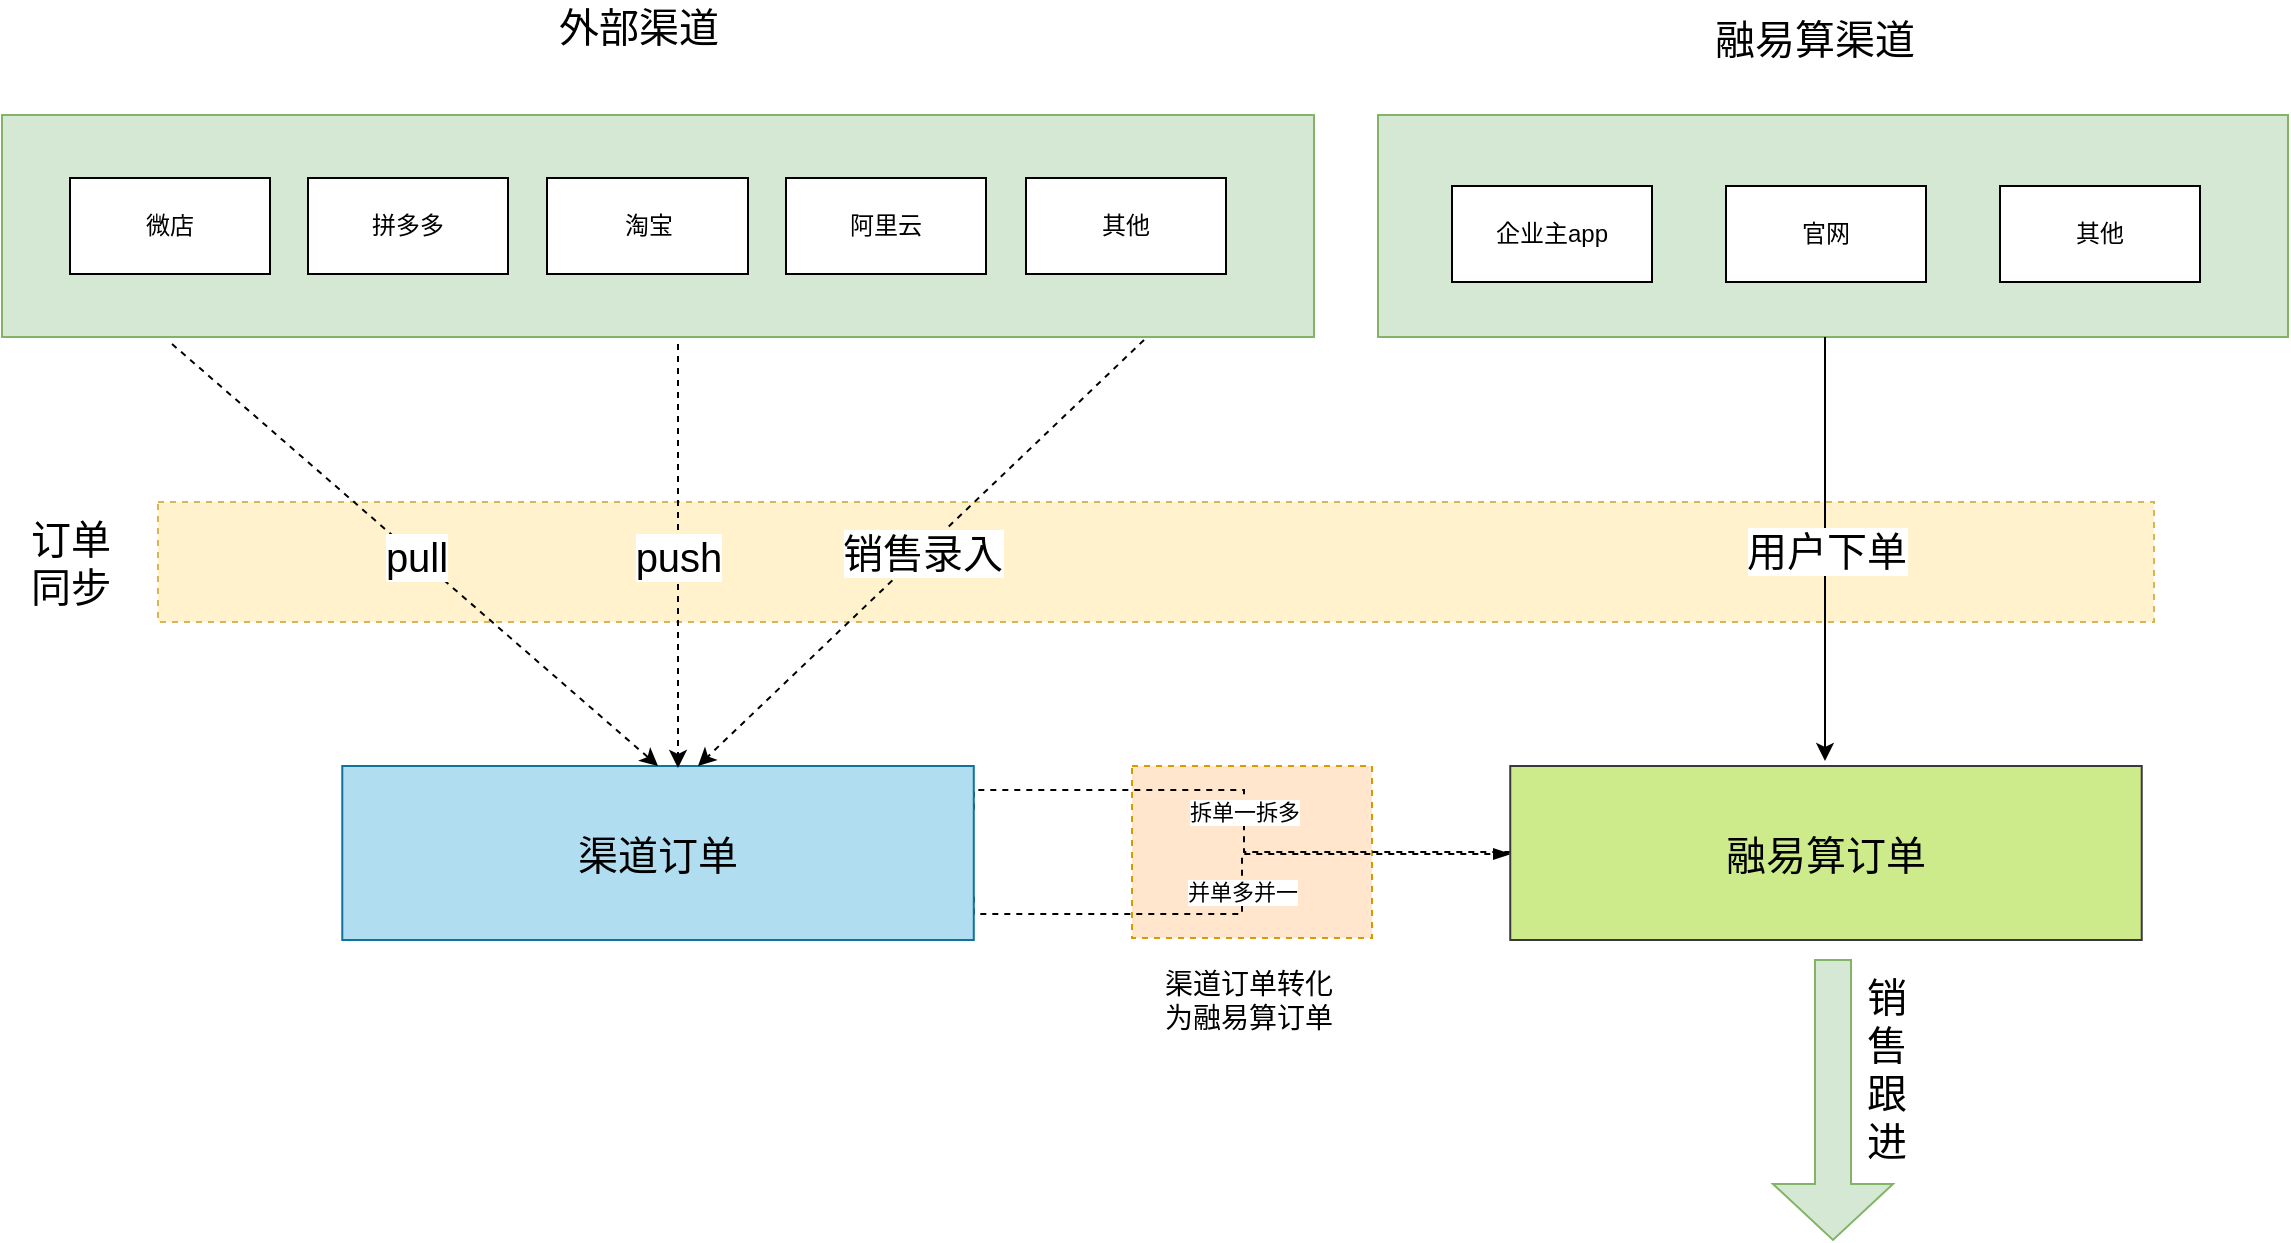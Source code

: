 <mxfile version="14.1.8" type="github">
  <diagram id="Wc-KlJpiXTT7ANUVL1O2" name="第 1 页">
    <mxGraphModel dx="2475" dy="861" grid="0" gridSize="10" guides="1" tooltips="1" connect="1" arrows="1" fold="1" page="0" pageScale="1" pageWidth="827" pageHeight="1169" math="0" shadow="0">
      <root>
        <mxCell id="0" />
        <mxCell id="1" parent="0" />
        <mxCell id="DArMAvbHiKXC-84_z5ol-40" value="" style="rounded=0;whiteSpace=wrap;html=1;dashed=1;fillColor=#ffe6cc;strokeColor=#d79b00;" vertex="1" parent="1">
          <mxGeometry x="163" y="438" width="120" height="86" as="geometry" />
        </mxCell>
        <mxCell id="DArMAvbHiKXC-84_z5ol-33" value="" style="rounded=0;whiteSpace=wrap;html=1;dashed=1;fillColor=#fff2cc;strokeColor=#d6b656;" vertex="1" parent="1">
          <mxGeometry x="-323.99" y="306" width="997.99" height="60" as="geometry" />
        </mxCell>
        <mxCell id="DArMAvbHiKXC-84_z5ol-8" value="" style="rounded=0;whiteSpace=wrap;html=1;fillColor=#d5e8d4;strokeColor=#82b366;" vertex="1" parent="1">
          <mxGeometry x="-402" y="112.5" width="656" height="111" as="geometry" />
        </mxCell>
        <mxCell id="DArMAvbHiKXC-84_z5ol-1" value="微店" style="rounded=0;whiteSpace=wrap;html=1;" vertex="1" parent="1">
          <mxGeometry x="-368" y="144" width="100" height="48" as="geometry" />
        </mxCell>
        <mxCell id="DArMAvbHiKXC-84_z5ol-2" value="拼多多" style="rounded=0;whiteSpace=wrap;html=1;" vertex="1" parent="1">
          <mxGeometry x="-249" y="144" width="100" height="48" as="geometry" />
        </mxCell>
        <mxCell id="DArMAvbHiKXC-84_z5ol-3" value="淘宝" style="rounded=0;whiteSpace=wrap;html=1;" vertex="1" parent="1">
          <mxGeometry x="-129.5" y="144" width="100.5" height="48" as="geometry" />
        </mxCell>
        <mxCell id="DArMAvbHiKXC-84_z5ol-6" value="阿里云" style="rounded=0;whiteSpace=wrap;html=1;" vertex="1" parent="1">
          <mxGeometry x="-10" y="144" width="100" height="48" as="geometry" />
        </mxCell>
        <mxCell id="DArMAvbHiKXC-84_z5ol-7" value="其他" style="rounded=0;whiteSpace=wrap;html=1;" vertex="1" parent="1">
          <mxGeometry x="110" y="144" width="100" height="48" as="geometry" />
        </mxCell>
        <mxCell id="DArMAvbHiKXC-84_z5ol-9" value="&lt;font style=&quot;font-size: 20px&quot;&gt;外部渠道&lt;/font&gt;" style="text;html=1;align=center;verticalAlign=middle;resizable=0;points=[];autosize=1;" vertex="1" parent="1">
          <mxGeometry x="-129" y="57" width="90" height="21" as="geometry" />
        </mxCell>
        <mxCell id="DArMAvbHiKXC-84_z5ol-12" value="" style="rounded=0;whiteSpace=wrap;html=1;fillColor=#d5e8d4;strokeColor=#82b366;" vertex="1" parent="1">
          <mxGeometry x="286" y="112.5" width="455" height="111" as="geometry" />
        </mxCell>
        <mxCell id="DArMAvbHiKXC-84_z5ol-13" value="企业主app" style="rounded=0;whiteSpace=wrap;html=1;" vertex="1" parent="1">
          <mxGeometry x="323" y="148" width="100" height="48" as="geometry" />
        </mxCell>
        <mxCell id="DArMAvbHiKXC-84_z5ol-14" value="官网" style="rounded=0;whiteSpace=wrap;html=1;" vertex="1" parent="1">
          <mxGeometry x="460" y="148" width="100" height="48" as="geometry" />
        </mxCell>
        <mxCell id="DArMAvbHiKXC-84_z5ol-15" value="其他" style="rounded=0;whiteSpace=wrap;html=1;" vertex="1" parent="1">
          <mxGeometry x="597" y="148" width="100" height="48" as="geometry" />
        </mxCell>
        <mxCell id="DArMAvbHiKXC-84_z5ol-16" value="&lt;font style=&quot;font-size: 20px&quot;&gt;融易算渠道&lt;/font&gt;" style="text;html=1;align=center;verticalAlign=middle;resizable=0;points=[];autosize=1;" vertex="1" parent="1">
          <mxGeometry x="449" y="63" width="110" height="21" as="geometry" />
        </mxCell>
        <mxCell id="DArMAvbHiKXC-84_z5ol-36" value="拆单一拆多" style="edgeStyle=orthogonalEdgeStyle;rounded=0;orthogonalLoop=1;jettySize=auto;html=1;exitX=1;exitY=0.25;exitDx=0;exitDy=0;dashed=1;endArrow=none;endFill=0;" edge="1" parent="1" source="DArMAvbHiKXC-84_z5ol-17">
          <mxGeometry relative="1" as="geometry">
            <mxPoint x="354" y="481" as="targetPoint" />
            <Array as="points">
              <mxPoint x="84" y="450" />
              <mxPoint x="219" y="450" />
              <mxPoint x="219" y="481" />
            </Array>
          </mxGeometry>
        </mxCell>
        <mxCell id="DArMAvbHiKXC-84_z5ol-39" value="并单多并一" style="edgeStyle=orthogonalEdgeStyle;rounded=0;orthogonalLoop=1;jettySize=auto;html=1;exitX=1;exitY=0.75;exitDx=0;exitDy=0;dashed=1;endArrow=blockThin;endFill=1;" edge="1" parent="1" source="DArMAvbHiKXC-84_z5ol-17" target="DArMAvbHiKXC-84_z5ol-18">
          <mxGeometry relative="1" as="geometry">
            <Array as="points">
              <mxPoint x="84" y="512" />
              <mxPoint x="218" y="512" />
              <mxPoint x="218" y="482" />
            </Array>
          </mxGeometry>
        </mxCell>
        <mxCell id="DArMAvbHiKXC-84_z5ol-17" value="&lt;font style=&quot;font-size: 20px&quot;&gt;渠道订单&lt;/font&gt;" style="rounded=0;whiteSpace=wrap;html=1;fillColor=#b1ddf0;strokeColor=#10739e;" vertex="1" parent="1">
          <mxGeometry x="-231.86" y="438" width="315.75" height="87" as="geometry" />
        </mxCell>
        <mxCell id="DArMAvbHiKXC-84_z5ol-18" value="&lt;font style=&quot;font-size: 20px&quot;&gt;融易算订单&lt;/font&gt;" style="rounded=0;whiteSpace=wrap;html=1;fillColor=#cdeb8b;strokeColor=#36393d;" vertex="1" parent="1">
          <mxGeometry x="352.12" y="438" width="315.75" height="87" as="geometry" />
        </mxCell>
        <mxCell id="DArMAvbHiKXC-84_z5ol-28" value="&lt;font style=&quot;font-size: 20px&quot;&gt;pull&lt;/font&gt;" style="endArrow=classic;html=1;entryX=0.5;entryY=0;entryDx=0;entryDy=0;dashed=1;" edge="1" parent="1" target="DArMAvbHiKXC-84_z5ol-17">
          <mxGeometry width="50" height="50" relative="1" as="geometry">
            <mxPoint x="-317" y="227" as="sourcePoint" />
            <mxPoint x="-261" y="232" as="targetPoint" />
          </mxGeometry>
        </mxCell>
        <mxCell id="DArMAvbHiKXC-84_z5ol-30" value="&lt;font style=&quot;font-size: 20px&quot;&gt;push&lt;/font&gt;" style="endArrow=classic;html=1;dashed=1;" edge="1" parent="1">
          <mxGeometry width="50" height="50" relative="1" as="geometry">
            <mxPoint x="-64" y="227" as="sourcePoint" />
            <mxPoint x="-64" y="439" as="targetPoint" />
          </mxGeometry>
        </mxCell>
        <mxCell id="DArMAvbHiKXC-84_z5ol-31" value="&lt;span style=&quot;font-size: 20px&quot;&gt;销售录入&lt;/span&gt;" style="endArrow=classic;html=1;dashed=1;" edge="1" parent="1">
          <mxGeometry width="50" height="50" relative="1" as="geometry">
            <mxPoint x="169" y="225" as="sourcePoint" />
            <mxPoint x="-54" y="438" as="targetPoint" />
          </mxGeometry>
        </mxCell>
        <mxCell id="DArMAvbHiKXC-84_z5ol-32" value="&lt;font style=&quot;font-size: 20px&quot;&gt;用户下单&lt;/font&gt;" style="endArrow=classic;html=1;" edge="1" parent="1">
          <mxGeometry width="50" height="50" relative="1" as="geometry">
            <mxPoint x="509.5" y="223.5" as="sourcePoint" />
            <mxPoint x="509.5" y="435.5" as="targetPoint" />
          </mxGeometry>
        </mxCell>
        <mxCell id="DArMAvbHiKXC-84_z5ol-34" value="&lt;font style=&quot;font-size: 20px&quot;&gt;订单&lt;br&gt;同步&lt;/font&gt;" style="text;html=1;align=center;verticalAlign=middle;resizable=0;points=[];autosize=1;" vertex="1" parent="1">
          <mxGeometry x="-393" y="317" width="50" height="38" as="geometry" />
        </mxCell>
        <mxCell id="DArMAvbHiKXC-84_z5ol-41" value="&lt;font style=&quot;font-size: 14px&quot;&gt;渠道订单转化&lt;br&gt;为融易算订单&lt;/font&gt;" style="text;html=1;align=center;verticalAlign=middle;resizable=0;points=[];autosize=1;" vertex="1" parent="1">
          <mxGeometry x="174" y="538" width="94" height="34" as="geometry" />
        </mxCell>
        <mxCell id="DArMAvbHiKXC-84_z5ol-53" value="" style="shape=singleArrow;direction=south;whiteSpace=wrap;html=1;fillColor=#d5e8d4;strokeColor=#82b366;" vertex="1" parent="1">
          <mxGeometry x="483.5" y="535" width="60" height="140" as="geometry" />
        </mxCell>
        <mxCell id="DArMAvbHiKXC-84_z5ol-54" value="&lt;span style=&quot;font-size: 20px&quot;&gt;销&lt;br&gt;售&lt;br&gt;跟&lt;br&gt;进&lt;/span&gt;" style="text;html=1;align=center;verticalAlign=middle;resizable=0;points=[];autosize=1;" vertex="1" parent="1">
          <mxGeometry x="525" y="553" width="30" height="72" as="geometry" />
        </mxCell>
      </root>
    </mxGraphModel>
  </diagram>
</mxfile>
